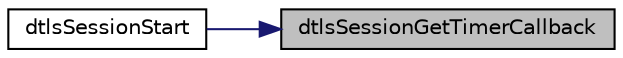 digraph "dtlsSessionGetTimerCallback"
{
 // LATEX_PDF_SIZE
  edge [fontname="Helvetica",fontsize="10",labelfontname="Helvetica",labelfontsize="10"];
  node [fontname="Helvetica",fontsize="10",shape=record];
  rankdir="RL";
  Node1 [label="dtlsSessionGetTimerCallback",height=0.2,width=0.4,color="black", fillcolor="grey75", style="filled", fontcolor="black",tooltip=" "];
  Node1 -> Node2 [dir="back",color="midnightblue",fontsize="10",style="solid",fontname="Helvetica"];
  Node2 [label="dtlsSessionStart",height=0.2,width=0.4,color="black", fillcolor="white", style="filled",URL="$Dtls__mbedtls_8c.html#a0872f720df900a4176081befd72bedf4",tooltip=" "];
}
